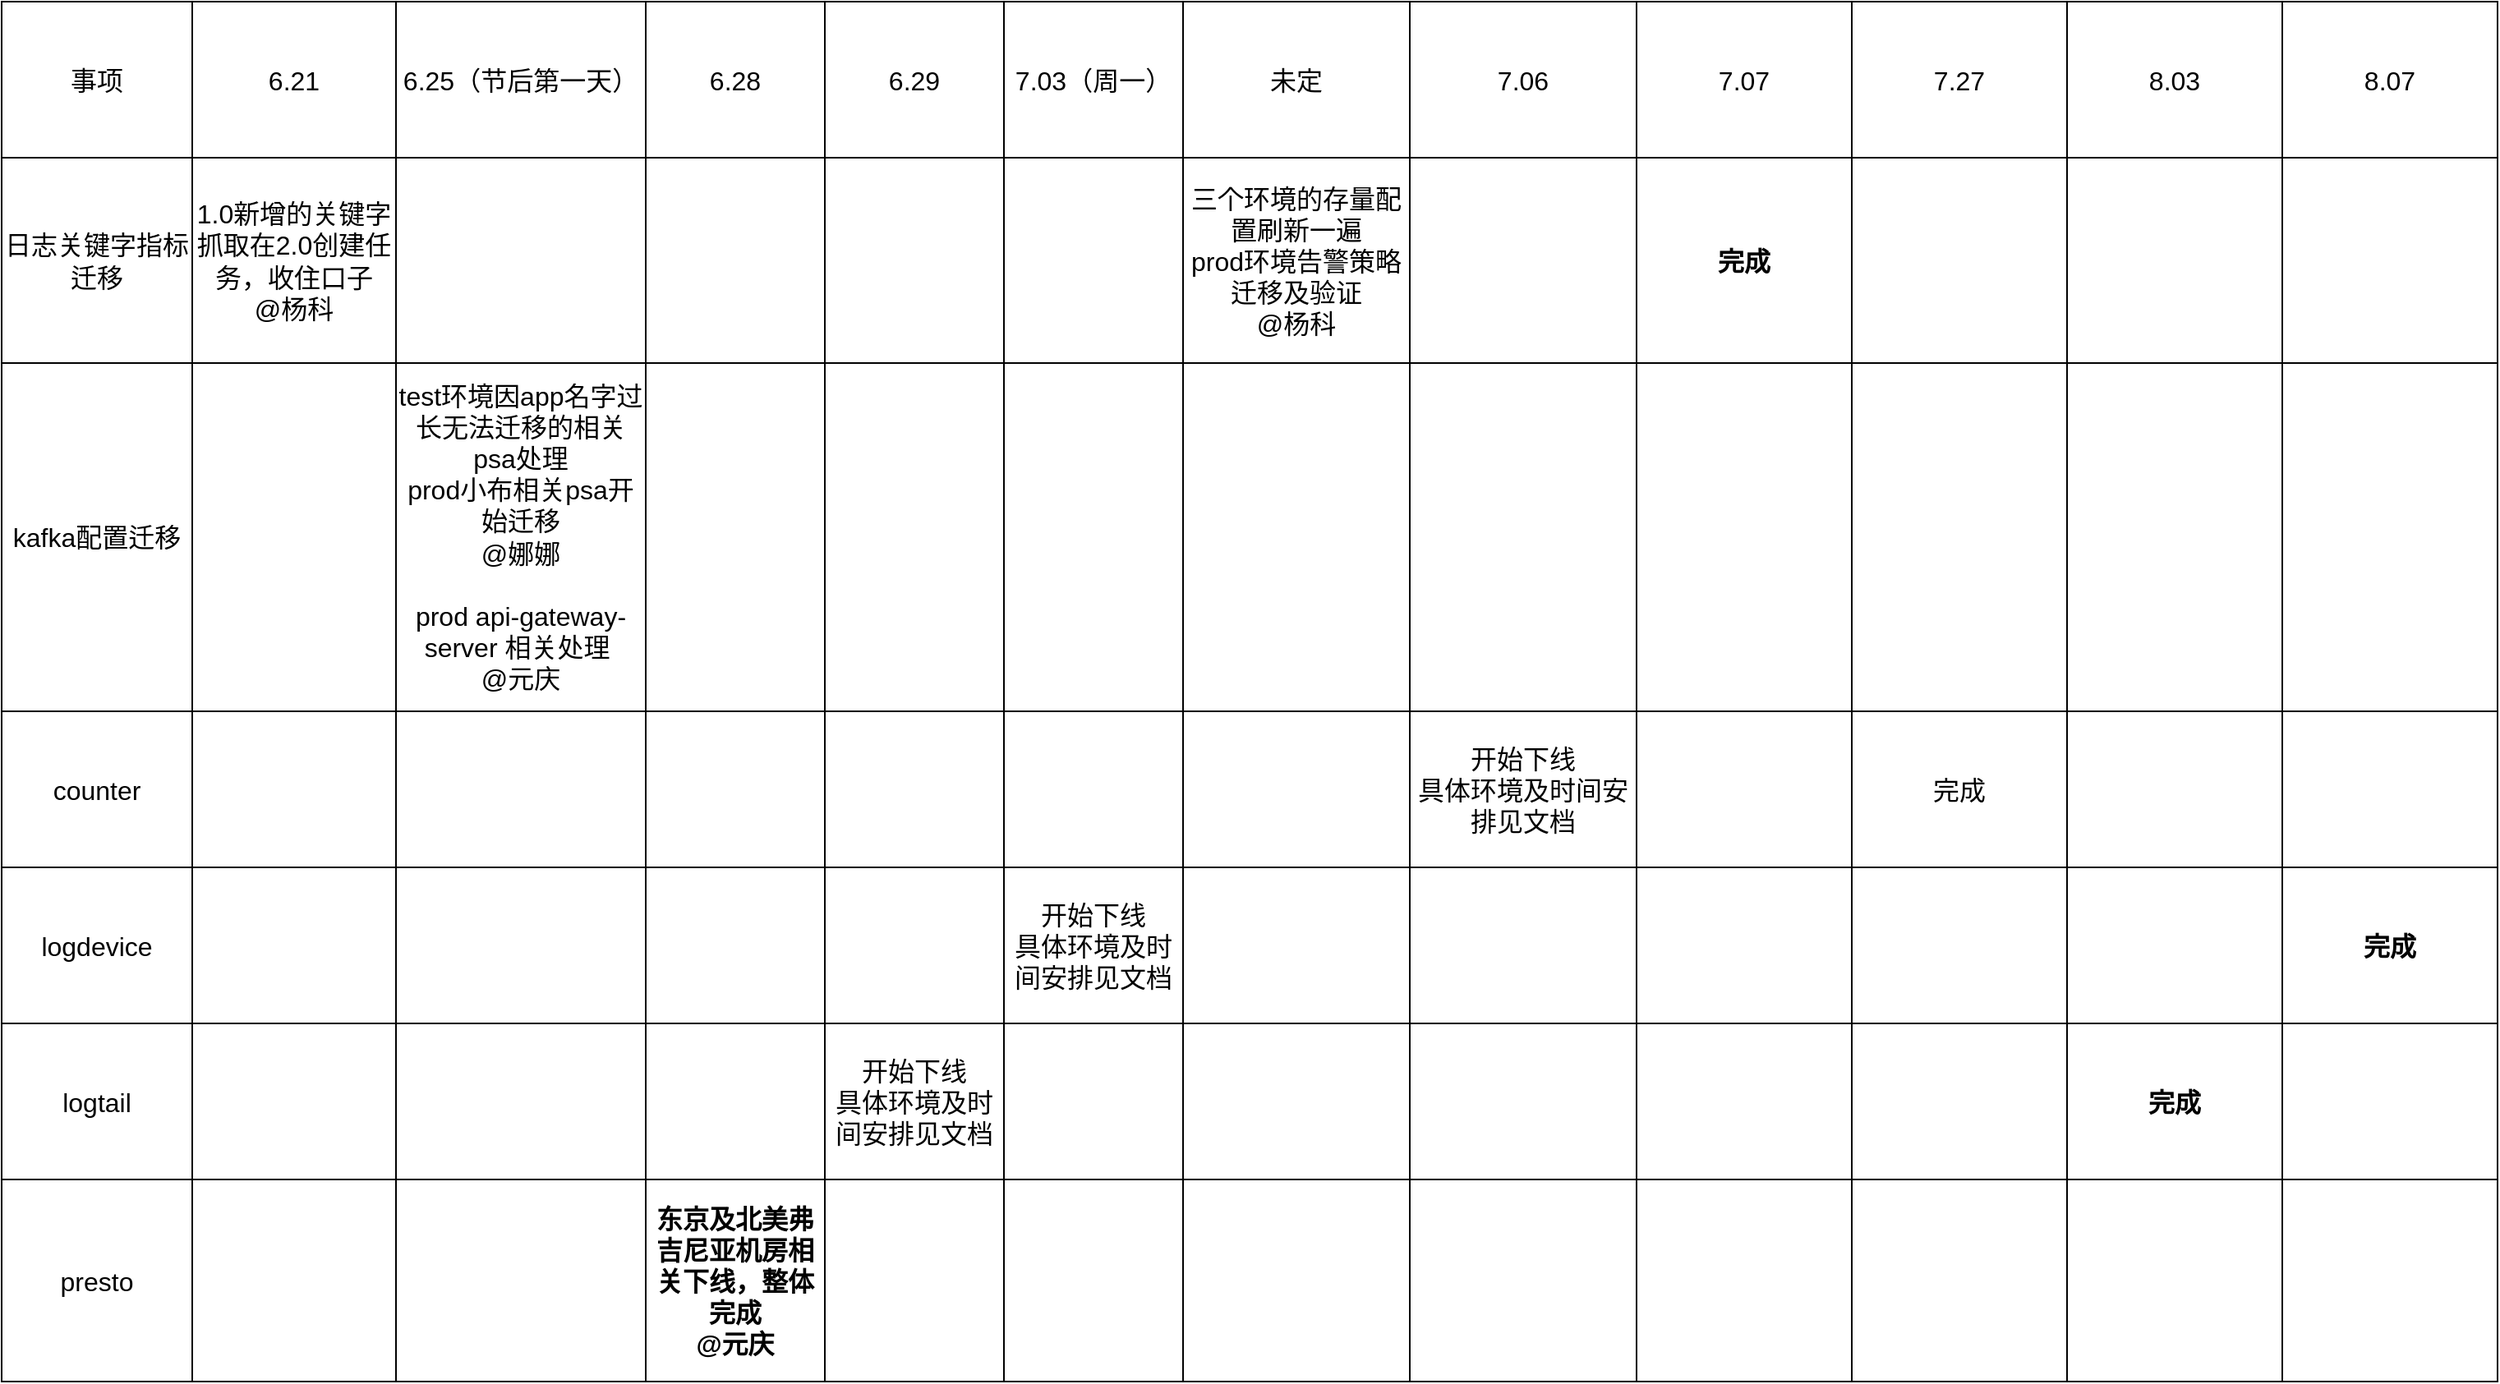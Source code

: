 <mxfile version="21.5.0" type="github">
  <diagram name="Page-1" id="fc2ac565-0d4e-3f0d-88b0-a54af1634ed7">
    <mxGraphModel dx="1674" dy="884" grid="1" gridSize="10" guides="1" tooltips="1" connect="0" arrows="1" fold="1" page="1" pageScale="1.5" pageWidth="1169" pageHeight="827" background="none" math="0" shadow="0">
      <root>
        <mxCell id="0" style=";html=1;" />
        <mxCell id="1" style=";html=1;" parent="0" />
        <object label="" id="FSC97US5naSDxNQZ-GgM-100">
          <mxCell style="shape=table;startSize=0;container=1;collapsible=0;childLayout=tableLayout;fontSize=16;" parent="1" vertex="1">
            <mxGeometry x="160" y="140" width="1519" height="840" as="geometry" />
          </mxCell>
        </object>
        <mxCell id="FSC97US5naSDxNQZ-GgM-101" value="" style="shape=tableRow;horizontal=0;startSize=0;swimlaneHead=0;swimlaneBody=0;strokeColor=inherit;top=0;left=0;bottom=0;right=0;collapsible=0;dropTarget=0;fillColor=none;points=[[0,0.5],[1,0.5]];portConstraint=eastwest;fontSize=16;" parent="FSC97US5naSDxNQZ-GgM-100" vertex="1">
          <mxGeometry width="1519" height="95" as="geometry" />
        </mxCell>
        <mxCell id="FSC97US5naSDxNQZ-GgM-102" value="事项" style="shape=partialRectangle;html=1;whiteSpace=wrap;connectable=0;strokeColor=inherit;overflow=hidden;fillColor=none;top=0;left=0;bottom=0;right=0;pointerEvents=1;fontSize=16;" parent="FSC97US5naSDxNQZ-GgM-101" vertex="1">
          <mxGeometry width="116" height="95" as="geometry">
            <mxRectangle width="116" height="95" as="alternateBounds" />
          </mxGeometry>
        </mxCell>
        <mxCell id="FSC97US5naSDxNQZ-GgM-104" value="6.21" style="shape=partialRectangle;html=1;whiteSpace=wrap;connectable=0;strokeColor=inherit;overflow=hidden;fillColor=none;top=0;left=0;bottom=0;right=0;pointerEvents=1;fontSize=16;" parent="FSC97US5naSDxNQZ-GgM-101" vertex="1">
          <mxGeometry x="116" width="124" height="95" as="geometry">
            <mxRectangle width="124" height="95" as="alternateBounds" />
          </mxGeometry>
        </mxCell>
        <mxCell id="FSC97US5naSDxNQZ-GgM-121" value="6.25（节后第一天）" style="shape=partialRectangle;html=1;whiteSpace=wrap;connectable=0;strokeColor=inherit;overflow=hidden;fillColor=none;top=0;left=0;bottom=0;right=0;pointerEvents=1;fontSize=16;" parent="FSC97US5naSDxNQZ-GgM-101" vertex="1">
          <mxGeometry x="240" width="152" height="95" as="geometry">
            <mxRectangle width="152" height="95" as="alternateBounds" />
          </mxGeometry>
        </mxCell>
        <mxCell id="FSC97US5naSDxNQZ-GgM-142" value="6.28" style="shape=partialRectangle;html=1;whiteSpace=wrap;connectable=0;strokeColor=inherit;overflow=hidden;fillColor=none;top=0;left=0;bottom=0;right=0;pointerEvents=1;fontSize=16;" parent="FSC97US5naSDxNQZ-GgM-101" vertex="1">
          <mxGeometry x="392" width="109" height="95" as="geometry">
            <mxRectangle width="109" height="95" as="alternateBounds" />
          </mxGeometry>
        </mxCell>
        <mxCell id="CR5jRhdglx2ZrCYuqriu-1" value="6.29" style="shape=partialRectangle;html=1;whiteSpace=wrap;connectable=0;strokeColor=inherit;overflow=hidden;fillColor=none;top=0;left=0;bottom=0;right=0;pointerEvents=1;fontSize=16;" vertex="1" parent="FSC97US5naSDxNQZ-GgM-101">
          <mxGeometry x="501" width="109" height="95" as="geometry">
            <mxRectangle width="109" height="95" as="alternateBounds" />
          </mxGeometry>
        </mxCell>
        <mxCell id="CR5jRhdglx2ZrCYuqriu-8" value="7.03（周一）" style="shape=partialRectangle;html=1;whiteSpace=wrap;connectable=0;strokeColor=inherit;overflow=hidden;fillColor=none;top=0;left=0;bottom=0;right=0;pointerEvents=1;fontSize=16;" vertex="1" parent="FSC97US5naSDxNQZ-GgM-101">
          <mxGeometry x="610" width="109" height="95" as="geometry">
            <mxRectangle width="109" height="95" as="alternateBounds" />
          </mxGeometry>
        </mxCell>
        <mxCell id="FSC97US5naSDxNQZ-GgM-116" value="未定" style="shape=partialRectangle;html=1;whiteSpace=wrap;connectable=0;strokeColor=inherit;overflow=hidden;fillColor=none;top=0;left=0;bottom=0;right=0;pointerEvents=1;fontSize=16;" parent="FSC97US5naSDxNQZ-GgM-101" vertex="1">
          <mxGeometry x="719" width="138" height="95" as="geometry">
            <mxRectangle width="138" height="95" as="alternateBounds" />
          </mxGeometry>
        </mxCell>
        <mxCell id="QB9zUw-J1UZHlNnHXi6y-50" value="7.06" style="shape=partialRectangle;html=1;whiteSpace=wrap;connectable=0;strokeColor=inherit;overflow=hidden;fillColor=none;top=0;left=0;bottom=0;right=0;pointerEvents=1;fontSize=16;" parent="FSC97US5naSDxNQZ-GgM-101" vertex="1">
          <mxGeometry x="857" width="138" height="95" as="geometry">
            <mxRectangle width="138" height="95" as="alternateBounds" />
          </mxGeometry>
        </mxCell>
        <mxCell id="FSC97US5naSDxNQZ-GgM-113" value="7.07" style="shape=partialRectangle;html=1;whiteSpace=wrap;connectable=0;strokeColor=inherit;overflow=hidden;fillColor=none;top=0;left=0;bottom=0;right=0;pointerEvents=1;fontSize=16;" parent="FSC97US5naSDxNQZ-GgM-101" vertex="1">
          <mxGeometry x="995" width="131" height="95" as="geometry">
            <mxRectangle width="131" height="95" as="alternateBounds" />
          </mxGeometry>
        </mxCell>
        <mxCell id="417FuyBojnk866dV6f82-1" value="7.27" style="shape=partialRectangle;html=1;whiteSpace=wrap;connectable=0;strokeColor=inherit;overflow=hidden;fillColor=none;top=0;left=0;bottom=0;right=0;pointerEvents=1;fontSize=16;" parent="FSC97US5naSDxNQZ-GgM-101" vertex="1">
          <mxGeometry x="1126" width="131" height="95" as="geometry">
            <mxRectangle width="131" height="95" as="alternateBounds" />
          </mxGeometry>
        </mxCell>
        <mxCell id="QB9zUw-J1UZHlNnHXi6y-58" value="8.03" style="shape=partialRectangle;html=1;whiteSpace=wrap;connectable=0;strokeColor=inherit;overflow=hidden;fillColor=none;top=0;left=0;bottom=0;right=0;pointerEvents=1;fontSize=16;" parent="FSC97US5naSDxNQZ-GgM-101" vertex="1">
          <mxGeometry x="1257" width="131" height="95" as="geometry">
            <mxRectangle width="131" height="95" as="alternateBounds" />
          </mxGeometry>
        </mxCell>
        <mxCell id="CR5jRhdglx2ZrCYuqriu-27" value="8.07" style="shape=partialRectangle;html=1;whiteSpace=wrap;connectable=0;strokeColor=inherit;overflow=hidden;fillColor=none;top=0;left=0;bottom=0;right=0;pointerEvents=1;fontSize=16;" vertex="1" parent="FSC97US5naSDxNQZ-GgM-101">
          <mxGeometry x="1388" width="131" height="95" as="geometry">
            <mxRectangle width="131" height="95" as="alternateBounds" />
          </mxGeometry>
        </mxCell>
        <mxCell id="FSC97US5naSDxNQZ-GgM-105" value="" style="shape=tableRow;horizontal=0;startSize=0;swimlaneHead=0;swimlaneBody=0;strokeColor=inherit;top=0;left=0;bottom=0;right=0;collapsible=0;dropTarget=0;fillColor=none;points=[[0,0.5],[1,0.5]];portConstraint=eastwest;fontSize=16;" parent="FSC97US5naSDxNQZ-GgM-100" vertex="1">
          <mxGeometry y="95" width="1519" height="125" as="geometry" />
        </mxCell>
        <mxCell id="FSC97US5naSDxNQZ-GgM-106" value="日志关键字指标迁移" style="shape=partialRectangle;html=1;whiteSpace=wrap;connectable=0;strokeColor=inherit;overflow=hidden;fillColor=none;top=0;left=0;bottom=0;right=0;pointerEvents=1;fontSize=16;" parent="FSC97US5naSDxNQZ-GgM-105" vertex="1">
          <mxGeometry width="116" height="125" as="geometry">
            <mxRectangle width="116" height="125" as="alternateBounds" />
          </mxGeometry>
        </mxCell>
        <mxCell id="FSC97US5naSDxNQZ-GgM-108" value="1.0新增的关键字抓取在2.0创建任务，收住口子&lt;br&gt;@杨科" style="shape=partialRectangle;html=1;whiteSpace=wrap;connectable=0;strokeColor=inherit;overflow=hidden;fillColor=none;top=0;left=0;bottom=0;right=0;pointerEvents=1;fontSize=16;" parent="FSC97US5naSDxNQZ-GgM-105" vertex="1">
          <mxGeometry x="116" width="124" height="125" as="geometry">
            <mxRectangle width="124" height="125" as="alternateBounds" />
          </mxGeometry>
        </mxCell>
        <mxCell id="FSC97US5naSDxNQZ-GgM-122" style="shape=partialRectangle;html=1;whiteSpace=wrap;connectable=0;strokeColor=inherit;overflow=hidden;fillColor=none;top=0;left=0;bottom=0;right=0;pointerEvents=1;fontSize=16;" parent="FSC97US5naSDxNQZ-GgM-105" vertex="1">
          <mxGeometry x="240" width="152" height="125" as="geometry">
            <mxRectangle width="152" height="125" as="alternateBounds" />
          </mxGeometry>
        </mxCell>
        <mxCell id="FSC97US5naSDxNQZ-GgM-143" style="shape=partialRectangle;html=1;whiteSpace=wrap;connectable=0;strokeColor=inherit;overflow=hidden;fillColor=none;top=0;left=0;bottom=0;right=0;pointerEvents=1;fontSize=16;" parent="FSC97US5naSDxNQZ-GgM-105" vertex="1">
          <mxGeometry x="392" width="109" height="125" as="geometry">
            <mxRectangle width="109" height="125" as="alternateBounds" />
          </mxGeometry>
        </mxCell>
        <mxCell id="CR5jRhdglx2ZrCYuqriu-2" style="shape=partialRectangle;html=1;whiteSpace=wrap;connectable=0;strokeColor=inherit;overflow=hidden;fillColor=none;top=0;left=0;bottom=0;right=0;pointerEvents=1;fontSize=16;" vertex="1" parent="FSC97US5naSDxNQZ-GgM-105">
          <mxGeometry x="501" width="109" height="125" as="geometry">
            <mxRectangle width="109" height="125" as="alternateBounds" />
          </mxGeometry>
        </mxCell>
        <mxCell id="CR5jRhdglx2ZrCYuqriu-9" style="shape=partialRectangle;html=1;whiteSpace=wrap;connectable=0;strokeColor=inherit;overflow=hidden;fillColor=none;top=0;left=0;bottom=0;right=0;pointerEvents=1;fontSize=16;" vertex="1" parent="FSC97US5naSDxNQZ-GgM-105">
          <mxGeometry x="610" width="109" height="125" as="geometry">
            <mxRectangle width="109" height="125" as="alternateBounds" />
          </mxGeometry>
        </mxCell>
        <mxCell id="FSC97US5naSDxNQZ-GgM-117" value="三个环境的存量配置刷新一遍&lt;br style=&quot;border-color: var(--border-color);&quot;&gt;prod环境告警策略迁移及验证&lt;br style=&quot;border-color: var(--border-color);&quot;&gt;@杨科" style="shape=partialRectangle;html=1;whiteSpace=wrap;connectable=0;strokeColor=inherit;overflow=hidden;fillColor=none;top=0;left=0;bottom=0;right=0;pointerEvents=1;fontSize=16;" parent="FSC97US5naSDxNQZ-GgM-105" vertex="1">
          <mxGeometry x="719" width="138" height="125" as="geometry">
            <mxRectangle width="138" height="125" as="alternateBounds" />
          </mxGeometry>
        </mxCell>
        <mxCell id="QB9zUw-J1UZHlNnHXi6y-51" style="shape=partialRectangle;html=1;whiteSpace=wrap;connectable=0;strokeColor=inherit;overflow=hidden;fillColor=none;top=0;left=0;bottom=0;right=0;pointerEvents=1;fontSize=16;" parent="FSC97US5naSDxNQZ-GgM-105" vertex="1">
          <mxGeometry x="857" width="138" height="125" as="geometry">
            <mxRectangle width="138" height="125" as="alternateBounds" />
          </mxGeometry>
        </mxCell>
        <mxCell id="FSC97US5naSDxNQZ-GgM-114" value="&lt;b&gt;完成&lt;/b&gt;" style="shape=partialRectangle;html=1;whiteSpace=wrap;connectable=0;strokeColor=inherit;overflow=hidden;fillColor=none;top=0;left=0;bottom=0;right=0;pointerEvents=1;fontSize=16;" parent="FSC97US5naSDxNQZ-GgM-105" vertex="1">
          <mxGeometry x="995" width="131" height="125" as="geometry">
            <mxRectangle width="131" height="125" as="alternateBounds" />
          </mxGeometry>
        </mxCell>
        <mxCell id="417FuyBojnk866dV6f82-2" style="shape=partialRectangle;html=1;whiteSpace=wrap;connectable=0;strokeColor=inherit;overflow=hidden;fillColor=none;top=0;left=0;bottom=0;right=0;pointerEvents=1;fontSize=16;" parent="FSC97US5naSDxNQZ-GgM-105" vertex="1">
          <mxGeometry x="1126" width="131" height="125" as="geometry">
            <mxRectangle width="131" height="125" as="alternateBounds" />
          </mxGeometry>
        </mxCell>
        <mxCell id="QB9zUw-J1UZHlNnHXi6y-59" style="shape=partialRectangle;html=1;whiteSpace=wrap;connectable=0;strokeColor=inherit;overflow=hidden;fillColor=none;top=0;left=0;bottom=0;right=0;pointerEvents=1;fontSize=16;" parent="FSC97US5naSDxNQZ-GgM-105" vertex="1">
          <mxGeometry x="1257" width="131" height="125" as="geometry">
            <mxRectangle width="131" height="125" as="alternateBounds" />
          </mxGeometry>
        </mxCell>
        <mxCell id="CR5jRhdglx2ZrCYuqriu-28" style="shape=partialRectangle;html=1;whiteSpace=wrap;connectable=0;strokeColor=inherit;overflow=hidden;fillColor=none;top=0;left=0;bottom=0;right=0;pointerEvents=1;fontSize=16;" vertex="1" parent="FSC97US5naSDxNQZ-GgM-105">
          <mxGeometry x="1388" width="131" height="125" as="geometry">
            <mxRectangle width="131" height="125" as="alternateBounds" />
          </mxGeometry>
        </mxCell>
        <mxCell id="FSC97US5naSDxNQZ-GgM-109" value="" style="shape=tableRow;horizontal=0;startSize=0;swimlaneHead=0;swimlaneBody=0;strokeColor=inherit;top=0;left=0;bottom=0;right=0;collapsible=0;dropTarget=0;fillColor=none;points=[[0,0.5],[1,0.5]];portConstraint=eastwest;fontSize=16;" parent="FSC97US5naSDxNQZ-GgM-100" vertex="1">
          <mxGeometry y="220" width="1519" height="212" as="geometry" />
        </mxCell>
        <mxCell id="FSC97US5naSDxNQZ-GgM-110" value="kafka配置迁移" style="shape=partialRectangle;html=1;whiteSpace=wrap;connectable=0;strokeColor=inherit;overflow=hidden;fillColor=none;top=0;left=0;bottom=0;right=0;pointerEvents=1;fontSize=16;" parent="FSC97US5naSDxNQZ-GgM-109" vertex="1">
          <mxGeometry width="116" height="212" as="geometry">
            <mxRectangle width="116" height="212" as="alternateBounds" />
          </mxGeometry>
        </mxCell>
        <mxCell id="FSC97US5naSDxNQZ-GgM-112" value="" style="shape=partialRectangle;html=1;whiteSpace=wrap;connectable=0;strokeColor=inherit;overflow=hidden;fillColor=none;top=0;left=0;bottom=0;right=0;pointerEvents=1;fontSize=16;" parent="FSC97US5naSDxNQZ-GgM-109" vertex="1">
          <mxGeometry x="116" width="124" height="212" as="geometry">
            <mxRectangle width="124" height="212" as="alternateBounds" />
          </mxGeometry>
        </mxCell>
        <mxCell id="FSC97US5naSDxNQZ-GgM-123" value="test环境因app名字过长无法迁移的相关psa处理&lt;br&gt;prod小布相关psa开始迁移&lt;br&gt;@娜娜&lt;br&gt;&lt;br&gt;prod api-gateway-server 相关处理&amp;nbsp; &lt;br&gt;@元庆" style="shape=partialRectangle;html=1;whiteSpace=wrap;connectable=0;strokeColor=inherit;overflow=hidden;fillColor=none;top=0;left=0;bottom=0;right=0;pointerEvents=1;fontSize=16;" parent="FSC97US5naSDxNQZ-GgM-109" vertex="1">
          <mxGeometry x="240" width="152" height="212" as="geometry">
            <mxRectangle width="152" height="212" as="alternateBounds" />
          </mxGeometry>
        </mxCell>
        <mxCell id="FSC97US5naSDxNQZ-GgM-144" style="shape=partialRectangle;html=1;whiteSpace=wrap;connectable=0;strokeColor=inherit;overflow=hidden;fillColor=none;top=0;left=0;bottom=0;right=0;pointerEvents=1;fontSize=16;" parent="FSC97US5naSDxNQZ-GgM-109" vertex="1">
          <mxGeometry x="392" width="109" height="212" as="geometry">
            <mxRectangle width="109" height="212" as="alternateBounds" />
          </mxGeometry>
        </mxCell>
        <mxCell id="CR5jRhdglx2ZrCYuqriu-3" style="shape=partialRectangle;html=1;whiteSpace=wrap;connectable=0;strokeColor=inherit;overflow=hidden;fillColor=none;top=0;left=0;bottom=0;right=0;pointerEvents=1;fontSize=16;" vertex="1" parent="FSC97US5naSDxNQZ-GgM-109">
          <mxGeometry x="501" width="109" height="212" as="geometry">
            <mxRectangle width="109" height="212" as="alternateBounds" />
          </mxGeometry>
        </mxCell>
        <mxCell id="CR5jRhdglx2ZrCYuqriu-10" style="shape=partialRectangle;html=1;whiteSpace=wrap;connectable=0;strokeColor=inherit;overflow=hidden;fillColor=none;top=0;left=0;bottom=0;right=0;pointerEvents=1;fontSize=16;" vertex="1" parent="FSC97US5naSDxNQZ-GgM-109">
          <mxGeometry x="610" width="109" height="212" as="geometry">
            <mxRectangle width="109" height="212" as="alternateBounds" />
          </mxGeometry>
        </mxCell>
        <mxCell id="FSC97US5naSDxNQZ-GgM-118" style="shape=partialRectangle;html=1;whiteSpace=wrap;connectable=0;strokeColor=inherit;overflow=hidden;fillColor=none;top=0;left=0;bottom=0;right=0;pointerEvents=1;fontSize=16;" parent="FSC97US5naSDxNQZ-GgM-109" vertex="1">
          <mxGeometry x="719" width="138" height="212" as="geometry">
            <mxRectangle width="138" height="212" as="alternateBounds" />
          </mxGeometry>
        </mxCell>
        <mxCell id="QB9zUw-J1UZHlNnHXi6y-52" style="shape=partialRectangle;html=1;whiteSpace=wrap;connectable=0;strokeColor=inherit;overflow=hidden;fillColor=none;top=0;left=0;bottom=0;right=0;pointerEvents=1;fontSize=16;" parent="FSC97US5naSDxNQZ-GgM-109" vertex="1">
          <mxGeometry x="857" width="138" height="212" as="geometry">
            <mxRectangle width="138" height="212" as="alternateBounds" />
          </mxGeometry>
        </mxCell>
        <mxCell id="FSC97US5naSDxNQZ-GgM-115" style="shape=partialRectangle;html=1;whiteSpace=wrap;connectable=0;strokeColor=inherit;overflow=hidden;fillColor=none;top=0;left=0;bottom=0;right=0;pointerEvents=1;fontSize=16;" parent="FSC97US5naSDxNQZ-GgM-109" vertex="1">
          <mxGeometry x="995" width="131" height="212" as="geometry">
            <mxRectangle width="131" height="212" as="alternateBounds" />
          </mxGeometry>
        </mxCell>
        <mxCell id="417FuyBojnk866dV6f82-3" style="shape=partialRectangle;html=1;whiteSpace=wrap;connectable=0;strokeColor=inherit;overflow=hidden;fillColor=none;top=0;left=0;bottom=0;right=0;pointerEvents=1;fontSize=16;" parent="FSC97US5naSDxNQZ-GgM-109" vertex="1">
          <mxGeometry x="1126" width="131" height="212" as="geometry">
            <mxRectangle width="131" height="212" as="alternateBounds" />
          </mxGeometry>
        </mxCell>
        <mxCell id="QB9zUw-J1UZHlNnHXi6y-60" style="shape=partialRectangle;html=1;whiteSpace=wrap;connectable=0;strokeColor=inherit;overflow=hidden;fillColor=none;top=0;left=0;bottom=0;right=0;pointerEvents=1;fontSize=16;" parent="FSC97US5naSDxNQZ-GgM-109" vertex="1">
          <mxGeometry x="1257" width="131" height="212" as="geometry">
            <mxRectangle width="131" height="212" as="alternateBounds" />
          </mxGeometry>
        </mxCell>
        <mxCell id="CR5jRhdglx2ZrCYuqriu-29" style="shape=partialRectangle;html=1;whiteSpace=wrap;connectable=0;strokeColor=inherit;overflow=hidden;fillColor=none;top=0;left=0;bottom=0;right=0;pointerEvents=1;fontSize=16;" vertex="1" parent="FSC97US5naSDxNQZ-GgM-109">
          <mxGeometry x="1388" width="131" height="212" as="geometry">
            <mxRectangle width="131" height="212" as="alternateBounds" />
          </mxGeometry>
        </mxCell>
        <mxCell id="FSC97US5naSDxNQZ-GgM-124" style="shape=tableRow;horizontal=0;startSize=0;swimlaneHead=0;swimlaneBody=0;strokeColor=inherit;top=0;left=0;bottom=0;right=0;collapsible=0;dropTarget=0;fillColor=none;points=[[0,0.5],[1,0.5]];portConstraint=eastwest;fontSize=16;" parent="FSC97US5naSDxNQZ-GgM-100" vertex="1">
          <mxGeometry y="432" width="1519" height="95" as="geometry" />
        </mxCell>
        <mxCell id="FSC97US5naSDxNQZ-GgM-125" value="counter" style="shape=partialRectangle;html=1;whiteSpace=wrap;connectable=0;strokeColor=inherit;overflow=hidden;fillColor=none;top=0;left=0;bottom=0;right=0;pointerEvents=1;fontSize=16;" parent="FSC97US5naSDxNQZ-GgM-124" vertex="1">
          <mxGeometry width="116" height="95" as="geometry">
            <mxRectangle width="116" height="95" as="alternateBounds" />
          </mxGeometry>
        </mxCell>
        <mxCell id="FSC97US5naSDxNQZ-GgM-127" style="shape=partialRectangle;html=1;whiteSpace=wrap;connectable=0;strokeColor=inherit;overflow=hidden;fillColor=none;top=0;left=0;bottom=0;right=0;pointerEvents=1;fontSize=16;" parent="FSC97US5naSDxNQZ-GgM-124" vertex="1">
          <mxGeometry x="116" width="124" height="95" as="geometry">
            <mxRectangle width="124" height="95" as="alternateBounds" />
          </mxGeometry>
        </mxCell>
        <mxCell id="FSC97US5naSDxNQZ-GgM-128" value="" style="shape=partialRectangle;html=1;whiteSpace=wrap;connectable=0;strokeColor=inherit;overflow=hidden;fillColor=none;top=0;left=0;bottom=0;right=0;pointerEvents=1;fontSize=16;" parent="FSC97US5naSDxNQZ-GgM-124" vertex="1">
          <mxGeometry x="240" width="152" height="95" as="geometry">
            <mxRectangle width="152" height="95" as="alternateBounds" />
          </mxGeometry>
        </mxCell>
        <mxCell id="FSC97US5naSDxNQZ-GgM-145" style="shape=partialRectangle;html=1;whiteSpace=wrap;connectable=0;strokeColor=inherit;overflow=hidden;fillColor=none;top=0;left=0;bottom=0;right=0;pointerEvents=1;fontSize=16;" parent="FSC97US5naSDxNQZ-GgM-124" vertex="1">
          <mxGeometry x="392" width="109" height="95" as="geometry">
            <mxRectangle width="109" height="95" as="alternateBounds" />
          </mxGeometry>
        </mxCell>
        <mxCell id="CR5jRhdglx2ZrCYuqriu-4" style="shape=partialRectangle;html=1;whiteSpace=wrap;connectable=0;strokeColor=inherit;overflow=hidden;fillColor=none;top=0;left=0;bottom=0;right=0;pointerEvents=1;fontSize=16;" vertex="1" parent="FSC97US5naSDxNQZ-GgM-124">
          <mxGeometry x="501" width="109" height="95" as="geometry">
            <mxRectangle width="109" height="95" as="alternateBounds" />
          </mxGeometry>
        </mxCell>
        <mxCell id="CR5jRhdglx2ZrCYuqriu-11" style="shape=partialRectangle;html=1;whiteSpace=wrap;connectable=0;strokeColor=inherit;overflow=hidden;fillColor=none;top=0;left=0;bottom=0;right=0;pointerEvents=1;fontSize=16;" vertex="1" parent="FSC97US5naSDxNQZ-GgM-124">
          <mxGeometry x="610" width="109" height="95" as="geometry">
            <mxRectangle width="109" height="95" as="alternateBounds" />
          </mxGeometry>
        </mxCell>
        <mxCell id="FSC97US5naSDxNQZ-GgM-129" style="shape=partialRectangle;html=1;whiteSpace=wrap;connectable=0;strokeColor=inherit;overflow=hidden;fillColor=none;top=0;left=0;bottom=0;right=0;pointerEvents=1;fontSize=16;" parent="FSC97US5naSDxNQZ-GgM-124" vertex="1">
          <mxGeometry x="719" width="138" height="95" as="geometry">
            <mxRectangle width="138" height="95" as="alternateBounds" />
          </mxGeometry>
        </mxCell>
        <mxCell id="QB9zUw-J1UZHlNnHXi6y-53" value="开始下线&lt;br style=&quot;border-color: var(--border-color);&quot;&gt;具体环境及时间安排见文档" style="shape=partialRectangle;html=1;whiteSpace=wrap;connectable=0;strokeColor=inherit;overflow=hidden;fillColor=none;top=0;left=0;bottom=0;right=0;pointerEvents=1;fontSize=16;" parent="FSC97US5naSDxNQZ-GgM-124" vertex="1">
          <mxGeometry x="857" width="138" height="95" as="geometry">
            <mxRectangle width="138" height="95" as="alternateBounds" />
          </mxGeometry>
        </mxCell>
        <mxCell id="FSC97US5naSDxNQZ-GgM-130" style="shape=partialRectangle;html=1;whiteSpace=wrap;connectable=0;strokeColor=inherit;overflow=hidden;fillColor=none;top=0;left=0;bottom=0;right=0;pointerEvents=1;fontSize=16;" parent="FSC97US5naSDxNQZ-GgM-124" vertex="1">
          <mxGeometry x="995" width="131" height="95" as="geometry">
            <mxRectangle width="131" height="95" as="alternateBounds" />
          </mxGeometry>
        </mxCell>
        <mxCell id="417FuyBojnk866dV6f82-4" value="完成" style="shape=partialRectangle;html=1;whiteSpace=wrap;connectable=0;strokeColor=inherit;overflow=hidden;fillColor=none;top=0;left=0;bottom=0;right=0;pointerEvents=1;fontSize=16;" parent="FSC97US5naSDxNQZ-GgM-124" vertex="1">
          <mxGeometry x="1126" width="131" height="95" as="geometry">
            <mxRectangle width="131" height="95" as="alternateBounds" />
          </mxGeometry>
        </mxCell>
        <mxCell id="QB9zUw-J1UZHlNnHXi6y-61" style="shape=partialRectangle;html=1;whiteSpace=wrap;connectable=0;strokeColor=inherit;overflow=hidden;fillColor=none;top=0;left=0;bottom=0;right=0;pointerEvents=1;fontSize=16;" parent="FSC97US5naSDxNQZ-GgM-124" vertex="1">
          <mxGeometry x="1257" width="131" height="95" as="geometry">
            <mxRectangle width="131" height="95" as="alternateBounds" />
          </mxGeometry>
        </mxCell>
        <mxCell id="CR5jRhdglx2ZrCYuqriu-30" style="shape=partialRectangle;html=1;whiteSpace=wrap;connectable=0;strokeColor=inherit;overflow=hidden;fillColor=none;top=0;left=0;bottom=0;right=0;pointerEvents=1;fontSize=16;" vertex="1" parent="FSC97US5naSDxNQZ-GgM-124">
          <mxGeometry x="1388" width="131" height="95" as="geometry">
            <mxRectangle width="131" height="95" as="alternateBounds" />
          </mxGeometry>
        </mxCell>
        <mxCell id="QB9zUw-J1UZHlNnHXi6y-9" style="shape=tableRow;horizontal=0;startSize=0;swimlaneHead=0;swimlaneBody=0;strokeColor=inherit;top=0;left=0;bottom=0;right=0;collapsible=0;dropTarget=0;fillColor=none;points=[[0,0.5],[1,0.5]];portConstraint=eastwest;fontSize=16;" parent="FSC97US5naSDxNQZ-GgM-100" vertex="1">
          <mxGeometry y="527" width="1519" height="95" as="geometry" />
        </mxCell>
        <mxCell id="QB9zUw-J1UZHlNnHXi6y-10" value="logdevice" style="shape=partialRectangle;html=1;whiteSpace=wrap;connectable=0;strokeColor=inherit;overflow=hidden;fillColor=none;top=0;left=0;bottom=0;right=0;pointerEvents=1;fontSize=16;" parent="QB9zUw-J1UZHlNnHXi6y-9" vertex="1">
          <mxGeometry width="116" height="95" as="geometry">
            <mxRectangle width="116" height="95" as="alternateBounds" />
          </mxGeometry>
        </mxCell>
        <mxCell id="QB9zUw-J1UZHlNnHXi6y-11" style="shape=partialRectangle;html=1;whiteSpace=wrap;connectable=0;strokeColor=inherit;overflow=hidden;fillColor=none;top=0;left=0;bottom=0;right=0;pointerEvents=1;fontSize=16;" parent="QB9zUw-J1UZHlNnHXi6y-9" vertex="1">
          <mxGeometry x="116" width="124" height="95" as="geometry">
            <mxRectangle width="124" height="95" as="alternateBounds" />
          </mxGeometry>
        </mxCell>
        <mxCell id="QB9zUw-J1UZHlNnHXi6y-12" value="" style="shape=partialRectangle;html=1;whiteSpace=wrap;connectable=0;strokeColor=inherit;overflow=hidden;fillColor=none;top=0;left=0;bottom=0;right=0;pointerEvents=1;fontSize=16;" parent="QB9zUw-J1UZHlNnHXi6y-9" vertex="1">
          <mxGeometry x="240" width="152" height="95" as="geometry">
            <mxRectangle width="152" height="95" as="alternateBounds" />
          </mxGeometry>
        </mxCell>
        <mxCell id="QB9zUw-J1UZHlNnHXi6y-13" style="shape=partialRectangle;html=1;whiteSpace=wrap;connectable=0;strokeColor=inherit;overflow=hidden;fillColor=none;top=0;left=0;bottom=0;right=0;pointerEvents=1;fontSize=16;" parent="QB9zUw-J1UZHlNnHXi6y-9" vertex="1">
          <mxGeometry x="392" width="109" height="95" as="geometry">
            <mxRectangle width="109" height="95" as="alternateBounds" />
          </mxGeometry>
        </mxCell>
        <mxCell id="CR5jRhdglx2ZrCYuqriu-5" style="shape=partialRectangle;html=1;whiteSpace=wrap;connectable=0;strokeColor=inherit;overflow=hidden;fillColor=none;top=0;left=0;bottom=0;right=0;pointerEvents=1;fontSize=16;" vertex="1" parent="QB9zUw-J1UZHlNnHXi6y-9">
          <mxGeometry x="501" width="109" height="95" as="geometry">
            <mxRectangle width="109" height="95" as="alternateBounds" />
          </mxGeometry>
        </mxCell>
        <mxCell id="CR5jRhdglx2ZrCYuqriu-12" value="开始下线&lt;br style=&quot;border-color: var(--border-color);&quot;&gt;具体环境及时间安排见文档" style="shape=partialRectangle;html=1;whiteSpace=wrap;connectable=0;strokeColor=inherit;overflow=hidden;fillColor=none;top=0;left=0;bottom=0;right=0;pointerEvents=1;fontSize=16;" vertex="1" parent="QB9zUw-J1UZHlNnHXi6y-9">
          <mxGeometry x="610" width="109" height="95" as="geometry">
            <mxRectangle width="109" height="95" as="alternateBounds" />
          </mxGeometry>
        </mxCell>
        <mxCell id="QB9zUw-J1UZHlNnHXi6y-14" style="shape=partialRectangle;html=1;whiteSpace=wrap;connectable=0;strokeColor=inherit;overflow=hidden;fillColor=none;top=0;left=0;bottom=0;right=0;pointerEvents=1;fontSize=16;" parent="QB9zUw-J1UZHlNnHXi6y-9" vertex="1">
          <mxGeometry x="719" width="138" height="95" as="geometry">
            <mxRectangle width="138" height="95" as="alternateBounds" />
          </mxGeometry>
        </mxCell>
        <mxCell id="QB9zUw-J1UZHlNnHXi6y-55" style="shape=partialRectangle;html=1;whiteSpace=wrap;connectable=0;strokeColor=inherit;overflow=hidden;fillColor=none;top=0;left=0;bottom=0;right=0;pointerEvents=1;fontSize=16;" parent="QB9zUw-J1UZHlNnHXi6y-9" vertex="1">
          <mxGeometry x="857" width="138" height="95" as="geometry">
            <mxRectangle width="138" height="95" as="alternateBounds" />
          </mxGeometry>
        </mxCell>
        <mxCell id="QB9zUw-J1UZHlNnHXi6y-15" style="shape=partialRectangle;html=1;whiteSpace=wrap;connectable=0;strokeColor=inherit;overflow=hidden;fillColor=none;top=0;left=0;bottom=0;right=0;pointerEvents=1;fontSize=16;" parent="QB9zUw-J1UZHlNnHXi6y-9" vertex="1">
          <mxGeometry x="995" width="131" height="95" as="geometry">
            <mxRectangle width="131" height="95" as="alternateBounds" />
          </mxGeometry>
        </mxCell>
        <mxCell id="417FuyBojnk866dV6f82-5" style="shape=partialRectangle;html=1;whiteSpace=wrap;connectable=0;strokeColor=inherit;overflow=hidden;fillColor=none;top=0;left=0;bottom=0;right=0;pointerEvents=1;fontSize=16;" parent="QB9zUw-J1UZHlNnHXi6y-9" vertex="1">
          <mxGeometry x="1126" width="131" height="95" as="geometry">
            <mxRectangle width="131" height="95" as="alternateBounds" />
          </mxGeometry>
        </mxCell>
        <mxCell id="QB9zUw-J1UZHlNnHXi6y-62" value="" style="shape=partialRectangle;html=1;whiteSpace=wrap;connectable=0;strokeColor=inherit;overflow=hidden;fillColor=none;top=0;left=0;bottom=0;right=0;pointerEvents=1;fontSize=16;" parent="QB9zUw-J1UZHlNnHXi6y-9" vertex="1">
          <mxGeometry x="1257" width="131" height="95" as="geometry">
            <mxRectangle width="131" height="95" as="alternateBounds" />
          </mxGeometry>
        </mxCell>
        <mxCell id="CR5jRhdglx2ZrCYuqriu-31" value="&lt;b style=&quot;border-color: var(--border-color);&quot;&gt;完成&lt;/b&gt;" style="shape=partialRectangle;html=1;whiteSpace=wrap;connectable=0;strokeColor=inherit;overflow=hidden;fillColor=none;top=0;left=0;bottom=0;right=0;pointerEvents=1;fontSize=16;" vertex="1" parent="QB9zUw-J1UZHlNnHXi6y-9">
          <mxGeometry x="1388" width="131" height="95" as="geometry">
            <mxRectangle width="131" height="95" as="alternateBounds" />
          </mxGeometry>
        </mxCell>
        <mxCell id="QB9zUw-J1UZHlNnHXi6y-1" style="shape=tableRow;horizontal=0;startSize=0;swimlaneHead=0;swimlaneBody=0;strokeColor=inherit;top=0;left=0;bottom=0;right=0;collapsible=0;dropTarget=0;fillColor=none;points=[[0,0.5],[1,0.5]];portConstraint=eastwest;fontSize=16;" parent="FSC97US5naSDxNQZ-GgM-100" vertex="1">
          <mxGeometry y="622" width="1519" height="95" as="geometry" />
        </mxCell>
        <mxCell id="QB9zUw-J1UZHlNnHXi6y-2" value="logtail" style="shape=partialRectangle;html=1;whiteSpace=wrap;connectable=0;strokeColor=inherit;overflow=hidden;fillColor=none;top=0;left=0;bottom=0;right=0;pointerEvents=1;fontSize=16;" parent="QB9zUw-J1UZHlNnHXi6y-1" vertex="1">
          <mxGeometry width="116" height="95" as="geometry">
            <mxRectangle width="116" height="95" as="alternateBounds" />
          </mxGeometry>
        </mxCell>
        <mxCell id="QB9zUw-J1UZHlNnHXi6y-3" style="shape=partialRectangle;html=1;whiteSpace=wrap;connectable=0;strokeColor=inherit;overflow=hidden;fillColor=none;top=0;left=0;bottom=0;right=0;pointerEvents=1;fontSize=16;" parent="QB9zUw-J1UZHlNnHXi6y-1" vertex="1">
          <mxGeometry x="116" width="124" height="95" as="geometry">
            <mxRectangle width="124" height="95" as="alternateBounds" />
          </mxGeometry>
        </mxCell>
        <mxCell id="QB9zUw-J1UZHlNnHXi6y-4" value="" style="shape=partialRectangle;html=1;whiteSpace=wrap;connectable=0;strokeColor=inherit;overflow=hidden;fillColor=none;top=0;left=0;bottom=0;right=0;pointerEvents=1;fontSize=16;" parent="QB9zUw-J1UZHlNnHXi6y-1" vertex="1">
          <mxGeometry x="240" width="152" height="95" as="geometry">
            <mxRectangle width="152" height="95" as="alternateBounds" />
          </mxGeometry>
        </mxCell>
        <mxCell id="QB9zUw-J1UZHlNnHXi6y-5" style="shape=partialRectangle;html=1;whiteSpace=wrap;connectable=0;strokeColor=inherit;overflow=hidden;fillColor=none;top=0;left=0;bottom=0;right=0;pointerEvents=1;fontSize=16;" parent="QB9zUw-J1UZHlNnHXi6y-1" vertex="1">
          <mxGeometry x="392" width="109" height="95" as="geometry">
            <mxRectangle width="109" height="95" as="alternateBounds" />
          </mxGeometry>
        </mxCell>
        <mxCell id="CR5jRhdglx2ZrCYuqriu-6" value="开始下线&lt;br style=&quot;border-color: var(--border-color);&quot;&gt;具体环境及时间安排见文档" style="shape=partialRectangle;html=1;whiteSpace=wrap;connectable=0;strokeColor=inherit;overflow=hidden;fillColor=none;top=0;left=0;bottom=0;right=0;pointerEvents=1;fontSize=16;" vertex="1" parent="QB9zUw-J1UZHlNnHXi6y-1">
          <mxGeometry x="501" width="109" height="95" as="geometry">
            <mxRectangle width="109" height="95" as="alternateBounds" />
          </mxGeometry>
        </mxCell>
        <mxCell id="CR5jRhdglx2ZrCYuqriu-13" style="shape=partialRectangle;html=1;whiteSpace=wrap;connectable=0;strokeColor=inherit;overflow=hidden;fillColor=none;top=0;left=0;bottom=0;right=0;pointerEvents=1;fontSize=16;" vertex="1" parent="QB9zUw-J1UZHlNnHXi6y-1">
          <mxGeometry x="610" width="109" height="95" as="geometry">
            <mxRectangle width="109" height="95" as="alternateBounds" />
          </mxGeometry>
        </mxCell>
        <mxCell id="QB9zUw-J1UZHlNnHXi6y-6" style="shape=partialRectangle;html=1;whiteSpace=wrap;connectable=0;strokeColor=inherit;overflow=hidden;fillColor=none;top=0;left=0;bottom=0;right=0;pointerEvents=1;fontSize=16;" parent="QB9zUw-J1UZHlNnHXi6y-1" vertex="1">
          <mxGeometry x="719" width="138" height="95" as="geometry">
            <mxRectangle width="138" height="95" as="alternateBounds" />
          </mxGeometry>
        </mxCell>
        <mxCell id="QB9zUw-J1UZHlNnHXi6y-56" style="shape=partialRectangle;html=1;whiteSpace=wrap;connectable=0;strokeColor=inherit;overflow=hidden;fillColor=none;top=0;left=0;bottom=0;right=0;pointerEvents=1;fontSize=16;" parent="QB9zUw-J1UZHlNnHXi6y-1" vertex="1">
          <mxGeometry x="857" width="138" height="95" as="geometry">
            <mxRectangle width="138" height="95" as="alternateBounds" />
          </mxGeometry>
        </mxCell>
        <mxCell id="QB9zUw-J1UZHlNnHXi6y-7" style="shape=partialRectangle;html=1;whiteSpace=wrap;connectable=0;strokeColor=inherit;overflow=hidden;fillColor=none;top=0;left=0;bottom=0;right=0;pointerEvents=1;fontSize=16;" parent="QB9zUw-J1UZHlNnHXi6y-1" vertex="1">
          <mxGeometry x="995" width="131" height="95" as="geometry">
            <mxRectangle width="131" height="95" as="alternateBounds" />
          </mxGeometry>
        </mxCell>
        <mxCell id="417FuyBojnk866dV6f82-6" style="shape=partialRectangle;html=1;whiteSpace=wrap;connectable=0;strokeColor=inherit;overflow=hidden;fillColor=none;top=0;left=0;bottom=0;right=0;pointerEvents=1;fontSize=16;" parent="QB9zUw-J1UZHlNnHXi6y-1" vertex="1">
          <mxGeometry x="1126" width="131" height="95" as="geometry">
            <mxRectangle width="131" height="95" as="alternateBounds" />
          </mxGeometry>
        </mxCell>
        <mxCell id="QB9zUw-J1UZHlNnHXi6y-63" value="&lt;b style=&quot;border-color: var(--border-color);&quot;&gt;完成&lt;/b&gt;" style="shape=partialRectangle;html=1;whiteSpace=wrap;connectable=0;strokeColor=inherit;overflow=hidden;fillColor=none;top=0;left=0;bottom=0;right=0;pointerEvents=1;fontSize=16;" parent="QB9zUw-J1UZHlNnHXi6y-1" vertex="1">
          <mxGeometry x="1257" width="131" height="95" as="geometry">
            <mxRectangle width="131" height="95" as="alternateBounds" />
          </mxGeometry>
        </mxCell>
        <mxCell id="CR5jRhdglx2ZrCYuqriu-32" style="shape=partialRectangle;html=1;whiteSpace=wrap;connectable=0;strokeColor=inherit;overflow=hidden;fillColor=none;top=0;left=0;bottom=0;right=0;pointerEvents=1;fontSize=16;" vertex="1" parent="QB9zUw-J1UZHlNnHXi6y-1">
          <mxGeometry x="1388" width="131" height="95" as="geometry">
            <mxRectangle width="131" height="95" as="alternateBounds" />
          </mxGeometry>
        </mxCell>
        <mxCell id="FSC97US5naSDxNQZ-GgM-135" style="shape=tableRow;horizontal=0;startSize=0;swimlaneHead=0;swimlaneBody=0;strokeColor=inherit;top=0;left=0;bottom=0;right=0;collapsible=0;dropTarget=0;fillColor=none;points=[[0,0.5],[1,0.5]];portConstraint=eastwest;fontSize=16;" parent="FSC97US5naSDxNQZ-GgM-100" vertex="1">
          <mxGeometry y="717" width="1519" height="123" as="geometry" />
        </mxCell>
        <mxCell id="FSC97US5naSDxNQZ-GgM-136" value="presto" style="shape=partialRectangle;html=1;whiteSpace=wrap;connectable=0;strokeColor=inherit;overflow=hidden;fillColor=none;top=0;left=0;bottom=0;right=0;pointerEvents=1;fontSize=16;" parent="FSC97US5naSDxNQZ-GgM-135" vertex="1">
          <mxGeometry width="116" height="123" as="geometry">
            <mxRectangle width="116" height="123" as="alternateBounds" />
          </mxGeometry>
        </mxCell>
        <mxCell id="FSC97US5naSDxNQZ-GgM-137" style="shape=partialRectangle;html=1;whiteSpace=wrap;connectable=0;strokeColor=inherit;overflow=hidden;fillColor=none;top=0;left=0;bottom=0;right=0;pointerEvents=1;fontSize=16;" parent="FSC97US5naSDxNQZ-GgM-135" vertex="1">
          <mxGeometry x="116" width="124" height="123" as="geometry">
            <mxRectangle width="124" height="123" as="alternateBounds" />
          </mxGeometry>
        </mxCell>
        <mxCell id="FSC97US5naSDxNQZ-GgM-138" style="shape=partialRectangle;html=1;whiteSpace=wrap;connectable=0;strokeColor=inherit;overflow=hidden;fillColor=none;top=0;left=0;bottom=0;right=0;pointerEvents=1;fontSize=16;" parent="FSC97US5naSDxNQZ-GgM-135" vertex="1">
          <mxGeometry x="240" width="152" height="123" as="geometry">
            <mxRectangle width="152" height="123" as="alternateBounds" />
          </mxGeometry>
        </mxCell>
        <mxCell id="FSC97US5naSDxNQZ-GgM-146" value="&lt;b&gt;东京及北美弗吉尼亚机房相关下线，整体完成&lt;br&gt;@元庆&lt;/b&gt;" style="shape=partialRectangle;html=1;whiteSpace=wrap;connectable=0;strokeColor=inherit;overflow=hidden;fillColor=none;top=0;left=0;bottom=0;right=0;pointerEvents=1;fontSize=16;" parent="FSC97US5naSDxNQZ-GgM-135" vertex="1">
          <mxGeometry x="392" width="109" height="123" as="geometry">
            <mxRectangle width="109" height="123" as="alternateBounds" />
          </mxGeometry>
        </mxCell>
        <mxCell id="CR5jRhdglx2ZrCYuqriu-7" style="shape=partialRectangle;html=1;whiteSpace=wrap;connectable=0;strokeColor=inherit;overflow=hidden;fillColor=none;top=0;left=0;bottom=0;right=0;pointerEvents=1;fontSize=16;" vertex="1" parent="FSC97US5naSDxNQZ-GgM-135">
          <mxGeometry x="501" width="109" height="123" as="geometry">
            <mxRectangle width="109" height="123" as="alternateBounds" />
          </mxGeometry>
        </mxCell>
        <mxCell id="CR5jRhdglx2ZrCYuqriu-14" style="shape=partialRectangle;html=1;whiteSpace=wrap;connectable=0;strokeColor=inherit;overflow=hidden;fillColor=none;top=0;left=0;bottom=0;right=0;pointerEvents=1;fontSize=16;" vertex="1" parent="FSC97US5naSDxNQZ-GgM-135">
          <mxGeometry x="610" width="109" height="123" as="geometry">
            <mxRectangle width="109" height="123" as="alternateBounds" />
          </mxGeometry>
        </mxCell>
        <mxCell id="FSC97US5naSDxNQZ-GgM-139" style="shape=partialRectangle;html=1;whiteSpace=wrap;connectable=0;strokeColor=inherit;overflow=hidden;fillColor=none;top=0;left=0;bottom=0;right=0;pointerEvents=1;fontSize=16;" parent="FSC97US5naSDxNQZ-GgM-135" vertex="1">
          <mxGeometry x="719" width="138" height="123" as="geometry">
            <mxRectangle width="138" height="123" as="alternateBounds" />
          </mxGeometry>
        </mxCell>
        <mxCell id="QB9zUw-J1UZHlNnHXi6y-57" style="shape=partialRectangle;html=1;whiteSpace=wrap;connectable=0;strokeColor=inherit;overflow=hidden;fillColor=none;top=0;left=0;bottom=0;right=0;pointerEvents=1;fontSize=16;" parent="FSC97US5naSDxNQZ-GgM-135" vertex="1">
          <mxGeometry x="857" width="138" height="123" as="geometry">
            <mxRectangle width="138" height="123" as="alternateBounds" />
          </mxGeometry>
        </mxCell>
        <mxCell id="FSC97US5naSDxNQZ-GgM-140" style="shape=partialRectangle;html=1;whiteSpace=wrap;connectable=0;strokeColor=inherit;overflow=hidden;fillColor=none;top=0;left=0;bottom=0;right=0;pointerEvents=1;fontSize=16;" parent="FSC97US5naSDxNQZ-GgM-135" vertex="1">
          <mxGeometry x="995" width="131" height="123" as="geometry">
            <mxRectangle width="131" height="123" as="alternateBounds" />
          </mxGeometry>
        </mxCell>
        <mxCell id="417FuyBojnk866dV6f82-7" style="shape=partialRectangle;html=1;whiteSpace=wrap;connectable=0;strokeColor=inherit;overflow=hidden;fillColor=none;top=0;left=0;bottom=0;right=0;pointerEvents=1;fontSize=16;" parent="FSC97US5naSDxNQZ-GgM-135" vertex="1">
          <mxGeometry x="1126" width="131" height="123" as="geometry">
            <mxRectangle width="131" height="123" as="alternateBounds" />
          </mxGeometry>
        </mxCell>
        <mxCell id="QB9zUw-J1UZHlNnHXi6y-64" style="shape=partialRectangle;html=1;whiteSpace=wrap;connectable=0;strokeColor=inherit;overflow=hidden;fillColor=none;top=0;left=0;bottom=0;right=0;pointerEvents=1;fontSize=16;" parent="FSC97US5naSDxNQZ-GgM-135" vertex="1">
          <mxGeometry x="1257" width="131" height="123" as="geometry">
            <mxRectangle width="131" height="123" as="alternateBounds" />
          </mxGeometry>
        </mxCell>
        <mxCell id="CR5jRhdglx2ZrCYuqriu-33" style="shape=partialRectangle;html=1;whiteSpace=wrap;connectable=0;strokeColor=inherit;overflow=hidden;fillColor=none;top=0;left=0;bottom=0;right=0;pointerEvents=1;fontSize=16;" vertex="1" parent="FSC97US5naSDxNQZ-GgM-135">
          <mxGeometry x="1388" width="131" height="123" as="geometry">
            <mxRectangle width="131" height="123" as="alternateBounds" />
          </mxGeometry>
        </mxCell>
      </root>
    </mxGraphModel>
  </diagram>
</mxfile>
